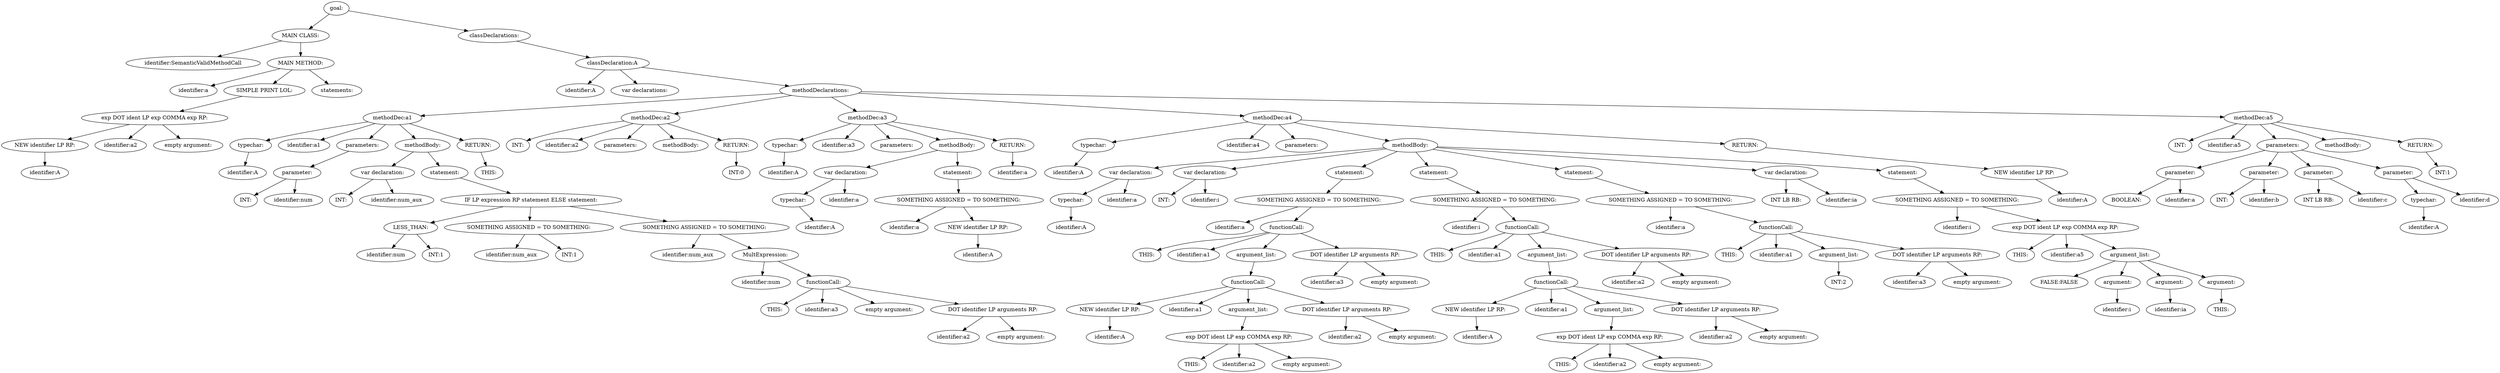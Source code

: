 digraph {
n0 [label="goal:"];
n1 [label="MAIN CLASS:"];
n2 [label="identifier:SemanticValidMethodCall"];
n1 -> n2
n3 [label="MAIN METHOD:"];
n4 [label="identifier:a"];
n3 -> n4
n5 [label="SIMPLE PRINT LOL:"];
n6 [label="exp DOT ident LP exp COMMA exp RP:"];
n7 [label="NEW identifier LP RP:"];
n8 [label="identifier:A"];
n7 -> n8
n6 -> n7
n9 [label="identifier:a2"];
n6 -> n9
n10 [label="empty argument:"];
n6 -> n10
n5 -> n6
n3 -> n5
n11 [label="statements:"];
n3 -> n11
n1 -> n3
n0 -> n1
n12 [label="classDeclarations:"];
n13 [label="classDeclaration:A"];
n14 [label="identifier:A"];
n13 -> n14
n15 [label="var declarations:"];
n13 -> n15
n16 [label="methodDeclarations:"];
n17 [label="methodDec:a1"];
n18 [label="typechar:"];
n19 [label="identifier:A"];
n18 -> n19
n17 -> n18
n20 [label="identifier:a1"];
n17 -> n20
n21 [label="parameters:"];
n22 [label="parameter:"];
n23 [label="INT:"];
n22 -> n23
n24 [label="identifier:num"];
n22 -> n24
n21 -> n22
n17 -> n21
n25 [label="methodBody:"];
n26 [label="var declaration:"];
n27 [label="INT:"];
n26 -> n27
n28 [label="identifier:num_aux"];
n26 -> n28
n25 -> n26
n29 [label="statement:"];
n30 [label="IF LP expression RP statement ELSE statement:"];
n31 [label="LESS_THAN:"];
n32 [label="identifier:num"];
n31 -> n32
n33 [label="INT:1"];
n31 -> n33
n30 -> n31
n34 [label="SOMETHING ASSIGNED = TO SOMETHING:"];
n35 [label="identifier:num_aux"];
n34 -> n35
n36 [label="INT:1"];
n34 -> n36
n30 -> n34
n37 [label="SOMETHING ASSIGNED = TO SOMETHING:"];
n38 [label="identifier:num_aux"];
n37 -> n38
n39 [label="MultExpression:"];
n40 [label="identifier:num"];
n39 -> n40
n41 [label="functionCall:"];
n42 [label="THIS:"];
n41 -> n42
n43 [label="identifier:a3"];
n41 -> n43
n44 [label="empty argument:"];
n41 -> n44
n45 [label="DOT identifier LP arguments RP:"];
n46 [label="identifier:a2"];
n45 -> n46
n47 [label="empty argument:"];
n45 -> n47
n41 -> n45
n39 -> n41
n37 -> n39
n30 -> n37
n29 -> n30
n25 -> n29
n17 -> n25
n48 [label="RETURN:"];
n49 [label="THIS:"];
n48 -> n49
n17 -> n48
n16 -> n17
n50 [label="methodDec:a2"];
n51 [label="INT:"];
n50 -> n51
n52 [label="identifier:a2"];
n50 -> n52
n53 [label="parameters:"];
n50 -> n53
n54 [label="methodBody:"];
n50 -> n54
n55 [label="RETURN:"];
n56 [label="INT:0"];
n55 -> n56
n50 -> n55
n16 -> n50
n57 [label="methodDec:a3"];
n58 [label="typechar:"];
n59 [label="identifier:A"];
n58 -> n59
n57 -> n58
n60 [label="identifier:a3"];
n57 -> n60
n61 [label="parameters:"];
n57 -> n61
n62 [label="methodBody:"];
n63 [label="var declaration:"];
n64 [label="typechar:"];
n65 [label="identifier:A"];
n64 -> n65
n63 -> n64
n66 [label="identifier:a"];
n63 -> n66
n62 -> n63
n67 [label="statement:"];
n68 [label="SOMETHING ASSIGNED = TO SOMETHING:"];
n69 [label="identifier:a"];
n68 -> n69
n70 [label="NEW identifier LP RP:"];
n71 [label="identifier:A"];
n70 -> n71
n68 -> n70
n67 -> n68
n62 -> n67
n57 -> n62
n72 [label="RETURN:"];
n73 [label="identifier:a"];
n72 -> n73
n57 -> n72
n16 -> n57
n74 [label="methodDec:a4"];
n75 [label="typechar:"];
n76 [label="identifier:A"];
n75 -> n76
n74 -> n75
n77 [label="identifier:a4"];
n74 -> n77
n78 [label="parameters:"];
n74 -> n78
n79 [label="methodBody:"];
n80 [label="var declaration:"];
n81 [label="typechar:"];
n82 [label="identifier:A"];
n81 -> n82
n80 -> n81
n83 [label="identifier:a"];
n80 -> n83
n79 -> n80
n84 [label="var declaration:"];
n85 [label="INT:"];
n84 -> n85
n86 [label="identifier:i"];
n84 -> n86
n79 -> n84
n87 [label="statement:"];
n88 [label="SOMETHING ASSIGNED = TO SOMETHING:"];
n89 [label="identifier:a"];
n88 -> n89
n90 [label="functionCall:"];
n91 [label="THIS:"];
n90 -> n91
n92 [label="identifier:a1"];
n90 -> n92
n93 [label="argument_list:"];
n94 [label="functionCall:"];
n95 [label="NEW identifier LP RP:"];
n96 [label="identifier:A"];
n95 -> n96
n94 -> n95
n97 [label="identifier:a1"];
n94 -> n97
n98 [label="argument_list:"];
n99 [label="exp DOT ident LP exp COMMA exp RP:"];
n100 [label="THIS:"];
n99 -> n100
n101 [label="identifier:a2"];
n99 -> n101
n102 [label="empty argument:"];
n99 -> n102
n98 -> n99
n94 -> n98
n103 [label="DOT identifier LP arguments RP:"];
n104 [label="identifier:a2"];
n103 -> n104
n105 [label="empty argument:"];
n103 -> n105
n94 -> n103
n93 -> n94
n90 -> n93
n106 [label="DOT identifier LP arguments RP:"];
n107 [label="identifier:a3"];
n106 -> n107
n108 [label="empty argument:"];
n106 -> n108
n90 -> n106
n88 -> n90
n87 -> n88
n79 -> n87
n109 [label="statement:"];
n110 [label="SOMETHING ASSIGNED = TO SOMETHING:"];
n111 [label="identifier:i"];
n110 -> n111
n112 [label="functionCall:"];
n113 [label="THIS:"];
n112 -> n113
n114 [label="identifier:a1"];
n112 -> n114
n115 [label="argument_list:"];
n116 [label="functionCall:"];
n117 [label="NEW identifier LP RP:"];
n118 [label="identifier:A"];
n117 -> n118
n116 -> n117
n119 [label="identifier:a1"];
n116 -> n119
n120 [label="argument_list:"];
n121 [label="exp DOT ident LP exp COMMA exp RP:"];
n122 [label="THIS:"];
n121 -> n122
n123 [label="identifier:a2"];
n121 -> n123
n124 [label="empty argument:"];
n121 -> n124
n120 -> n121
n116 -> n120
n125 [label="DOT identifier LP arguments RP:"];
n126 [label="identifier:a2"];
n125 -> n126
n127 [label="empty argument:"];
n125 -> n127
n116 -> n125
n115 -> n116
n112 -> n115
n128 [label="DOT identifier LP arguments RP:"];
n129 [label="identifier:a2"];
n128 -> n129
n130 [label="empty argument:"];
n128 -> n130
n112 -> n128
n110 -> n112
n109 -> n110
n79 -> n109
n131 [label="statement:"];
n132 [label="SOMETHING ASSIGNED = TO SOMETHING:"];
n133 [label="identifier:a"];
n132 -> n133
n134 [label="functionCall:"];
n135 [label="THIS:"];
n134 -> n135
n136 [label="identifier:a1"];
n134 -> n136
n137 [label="argument_list:"];
n138 [label="INT:2"];
n137 -> n138
n134 -> n137
n139 [label="DOT identifier LP arguments RP:"];
n140 [label="identifier:a3"];
n139 -> n140
n141 [label="empty argument:"];
n139 -> n141
n134 -> n139
n132 -> n134
n131 -> n132
n79 -> n131
n142 [label="var declaration:"];
n143 [label="INT LB RB:"];
n142 -> n143
n144 [label="identifier:ia"];
n142 -> n144
n79 -> n142
n145 [label="statement:"];
n146 [label="SOMETHING ASSIGNED = TO SOMETHING:"];
n147 [label="identifier:i"];
n146 -> n147
n148 [label="exp DOT ident LP exp COMMA exp RP:"];
n149 [label="THIS:"];
n148 -> n149
n150 [label="identifier:a5"];
n148 -> n150
n151 [label="argument_list:"];
n152 [label="FALSE:FALSE"];
n151 -> n152
n153 [label="argument:"];
n154 [label="identifier:i"];
n153 -> n154
n151 -> n153
n155 [label="argument:"];
n156 [label="identifier:ia"];
n155 -> n156
n151 -> n155
n157 [label="argument:"];
n158 [label="THIS:"];
n157 -> n158
n151 -> n157
n148 -> n151
n146 -> n148
n145 -> n146
n79 -> n145
n74 -> n79
n159 [label="RETURN:"];
n160 [label="NEW identifier LP RP:"];
n161 [label="identifier:A"];
n160 -> n161
n159 -> n160
n74 -> n159
n16 -> n74
n162 [label="methodDec:a5"];
n163 [label="INT:"];
n162 -> n163
n164 [label="identifier:a5"];
n162 -> n164
n165 [label="parameters:"];
n166 [label="parameter:"];
n167 [label="BOOLEAN:"];
n166 -> n167
n168 [label="identifier:a"];
n166 -> n168
n165 -> n166
n169 [label="parameter:"];
n170 [label="INT:"];
n169 -> n170
n171 [label="identifier:b"];
n169 -> n171
n165 -> n169
n172 [label="parameter:"];
n173 [label="INT LB RB:"];
n172 -> n173
n174 [label="identifier:c"];
n172 -> n174
n165 -> n172
n175 [label="parameter:"];
n176 [label="typechar:"];
n177 [label="identifier:A"];
n176 -> n177
n175 -> n176
n178 [label="identifier:d"];
n175 -> n178
n165 -> n175
n162 -> n165
n179 [label="methodBody:"];
n162 -> n179
n180 [label="RETURN:"];
n181 [label="INT:1"];
n180 -> n181
n162 -> n180
n16 -> n162
n13 -> n16
n12 -> n13
n0 -> n12
}
